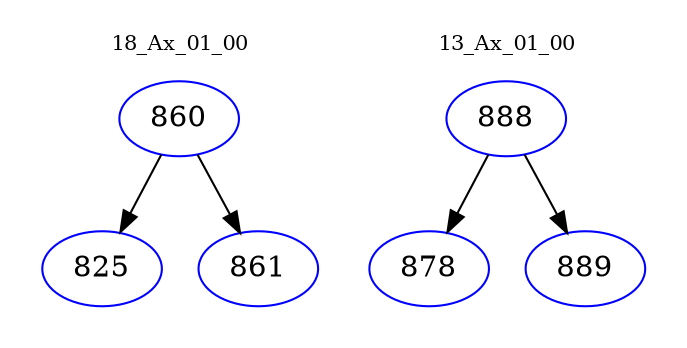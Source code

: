 digraph{
subgraph cluster_0 {
color = white
label = "18_Ax_01_00";
fontsize=10;
T0_860 [label="860", color="blue"]
T0_860 -> T0_825 [color="black"]
T0_825 [label="825", color="blue"]
T0_860 -> T0_861 [color="black"]
T0_861 [label="861", color="blue"]
}
subgraph cluster_1 {
color = white
label = "13_Ax_01_00";
fontsize=10;
T1_888 [label="888", color="blue"]
T1_888 -> T1_878 [color="black"]
T1_878 [label="878", color="blue"]
T1_888 -> T1_889 [color="black"]
T1_889 [label="889", color="blue"]
}
}
